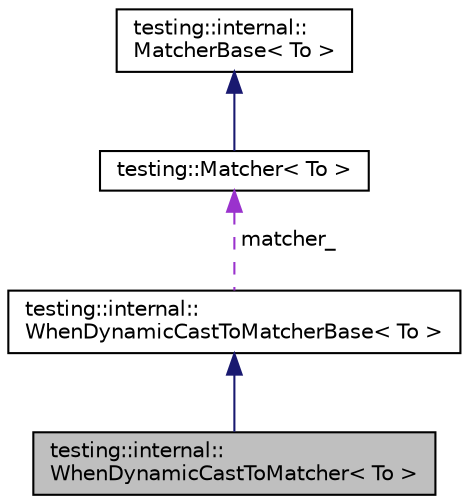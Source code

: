 digraph "testing::internal::WhenDynamicCastToMatcher&lt; To &gt;"
{
  edge [fontname="Helvetica",fontsize="10",labelfontname="Helvetica",labelfontsize="10"];
  node [fontname="Helvetica",fontsize="10",shape=record];
  Node1 [label="testing::internal::\lWhenDynamicCastToMatcher\< To \>",height=0.2,width=0.4,color="black", fillcolor="grey75", style="filled", fontcolor="black"];
  Node2 -> Node1 [dir="back",color="midnightblue",fontsize="10",style="solid"];
  Node2 [label="testing::internal::\lWhenDynamicCastToMatcherBase\< To \>",height=0.2,width=0.4,color="black", fillcolor="white", style="filled",URL="$classtesting_1_1internal_1_1_when_dynamic_cast_to_matcher_base.html"];
  Node3 -> Node2 [dir="back",color="darkorchid3",fontsize="10",style="dashed",label=" matcher_" ];
  Node3 [label="testing::Matcher\< To \>",height=0.2,width=0.4,color="black", fillcolor="white", style="filled",URL="$classtesting_1_1_matcher.html"];
  Node4 -> Node3 [dir="back",color="midnightblue",fontsize="10",style="solid"];
  Node4 [label="testing::internal::\lMatcherBase\< To \>",height=0.2,width=0.4,color="black", fillcolor="white", style="filled",URL="$classtesting_1_1internal_1_1_matcher_base.html"];
}
